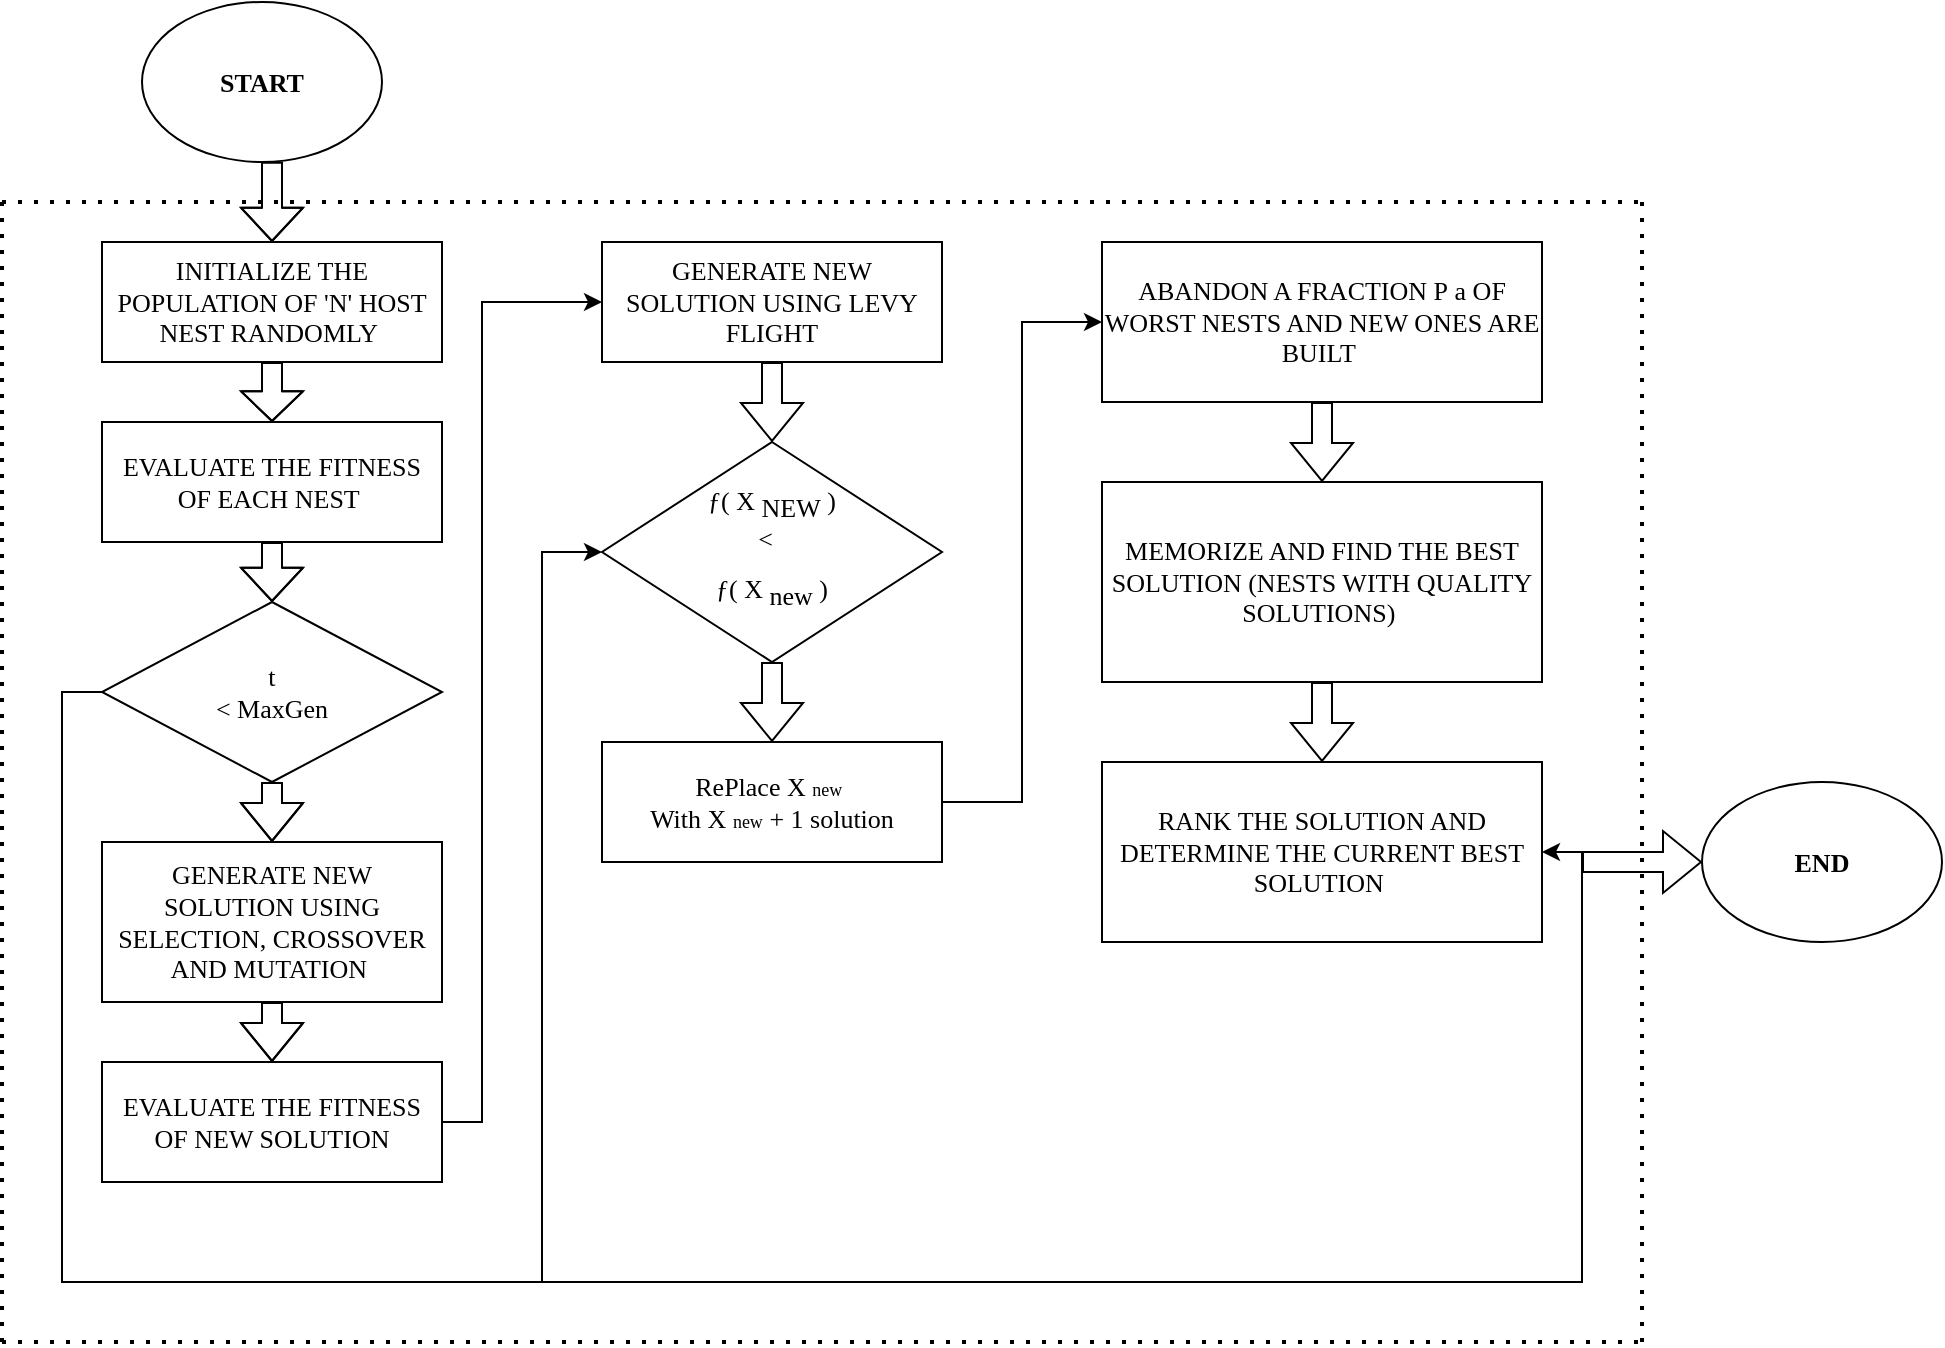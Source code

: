 <mxfile version="20.3.1" type="github">
  <diagram id="C5RBs43oDa-KdzZeNtuy" name="Page-1">
    <mxGraphModel dx="2074" dy="1846" grid="1" gridSize="10" guides="1" tooltips="1" connect="1" arrows="1" fold="1" page="1" pageScale="1" pageWidth="827" pageHeight="1169" math="0" shadow="0">
      <root>
        <mxCell id="WIyWlLk6GJQsqaUBKTNV-0" />
        <mxCell id="WIyWlLk6GJQsqaUBKTNV-1" parent="WIyWlLk6GJQsqaUBKTNV-0" />
        <mxCell id="KCbMlfm2_40u_jcb3s0b-30" value="" style="edgeStyle=orthogonalEdgeStyle;shape=flexArrow;rounded=0;orthogonalLoop=1;jettySize=auto;html=1;strokeWidth=1;fontFamily=Verdana;fontSize=13;width=10;endSize=5.21;" parent="WIyWlLk6GJQsqaUBKTNV-1" source="KCbMlfm2_40u_jcb3s0b-0" target="KCbMlfm2_40u_jcb3s0b-1" edge="1">
          <mxGeometry relative="1" as="geometry">
            <Array as="points">
              <mxPoint x="105" y="50" />
              <mxPoint x="105" y="50" />
            </Array>
          </mxGeometry>
        </mxCell>
        <mxCell id="KCbMlfm2_40u_jcb3s0b-0" value="&lt;b&gt;START&lt;/b&gt;" style="ellipse;whiteSpace=wrap;html=1;fontFamily=Verdana;fontSize=13;" parent="WIyWlLk6GJQsqaUBKTNV-1" vertex="1">
          <mxGeometry x="40" y="-40" width="120" height="80" as="geometry" />
        </mxCell>
        <mxCell id="KCbMlfm2_40u_jcb3s0b-28" value="" style="edgeStyle=orthogonalEdgeStyle;shape=flexArrow;rounded=0;orthogonalLoop=1;jettySize=auto;html=1;fontFamily=Verdana;fontSize=13;strokeWidth=1;width=10;startWidth=20;endSize=4.61;" parent="WIyWlLk6GJQsqaUBKTNV-1" source="KCbMlfm2_40u_jcb3s0b-1" target="KCbMlfm2_40u_jcb3s0b-2" edge="1">
          <mxGeometry relative="1" as="geometry" />
        </mxCell>
        <mxCell id="KCbMlfm2_40u_jcb3s0b-1" value="INITIALIZE THE POPULATION OF &#39;N&#39; HOST NEST RANDOMLY&amp;nbsp;" style="rounded=0;whiteSpace=wrap;html=1;fontFamily=Verdana;fontSize=13;" parent="WIyWlLk6GJQsqaUBKTNV-1" vertex="1">
          <mxGeometry x="20" y="80" width="170" height="60" as="geometry" />
        </mxCell>
        <mxCell id="KCbMlfm2_40u_jcb3s0b-26" value="" style="edgeStyle=orthogonalEdgeStyle;shape=flexArrow;rounded=0;orthogonalLoop=1;jettySize=auto;html=1;fontFamily=Verdana;fontSize=13;strokeWidth=1;width=10;startWidth=20;entryX=0.5;entryY=0;entryDx=0;entryDy=0;endSize=5.21;" parent="WIyWlLk6GJQsqaUBKTNV-1" source="KCbMlfm2_40u_jcb3s0b-2" target="KCbMlfm2_40u_jcb3s0b-4" edge="1">
          <mxGeometry relative="1" as="geometry" />
        </mxCell>
        <mxCell id="KCbMlfm2_40u_jcb3s0b-2" value="EVALUATE THE FITNESS OF EACH NEST&amp;nbsp;&lt;br style=&quot;font-size: 13px;&quot;&gt;" style="rounded=0;whiteSpace=wrap;html=1;fontFamily=Verdana;fontSize=13;" parent="WIyWlLk6GJQsqaUBKTNV-1" vertex="1">
          <mxGeometry x="20" y="170" width="170" height="60" as="geometry" />
        </mxCell>
        <mxCell id="KCbMlfm2_40u_jcb3s0b-17" style="edgeStyle=orthogonalEdgeStyle;rounded=0;orthogonalLoop=1;jettySize=auto;html=1;fontFamily=Verdana;fontSize=13;entryX=1;entryY=0.5;entryDx=0;entryDy=0;verticalAlign=top;" parent="WIyWlLk6GJQsqaUBKTNV-1" source="KCbMlfm2_40u_jcb3s0b-4" target="KCbMlfm2_40u_jcb3s0b-16" edge="1">
          <mxGeometry relative="1" as="geometry">
            <mxPoint x="780" y="560" as="targetPoint" />
            <Array as="points">
              <mxPoint y="305" />
              <mxPoint y="600" />
              <mxPoint x="760" y="600" />
              <mxPoint x="760" y="385" />
            </Array>
          </mxGeometry>
        </mxCell>
        <mxCell id="KCbMlfm2_40u_jcb3s0b-21" value="" style="edgeStyle=orthogonalEdgeStyle;rounded=0;orthogonalLoop=1;jettySize=auto;html=1;fontFamily=Verdana;fontSize=13;shape=flexArrow;strokeWidth=1;width=10;startWidth=20;" parent="WIyWlLk6GJQsqaUBKTNV-1" source="KCbMlfm2_40u_jcb3s0b-4" target="KCbMlfm2_40u_jcb3s0b-5" edge="1">
          <mxGeometry relative="1" as="geometry" />
        </mxCell>
        <mxCell id="KCbMlfm2_40u_jcb3s0b-4" value="t &lt;br style=&quot;font-size: 13px;&quot;&gt;&amp;lt; MaxGen" style="rhombus;whiteSpace=wrap;html=1;fontFamily=Verdana;fontSize=13;" parent="WIyWlLk6GJQsqaUBKTNV-1" vertex="1">
          <mxGeometry x="20" y="260" width="170" height="90" as="geometry" />
        </mxCell>
        <mxCell id="KCbMlfm2_40u_jcb3s0b-22" value="" style="edgeStyle=orthogonalEdgeStyle;rounded=0;orthogonalLoop=1;jettySize=auto;html=1;fontFamily=Verdana;fontSize=13;shape=flexArrow;strokeWidth=1;width=10;startWidth=20;" parent="WIyWlLk6GJQsqaUBKTNV-1" source="KCbMlfm2_40u_jcb3s0b-5" target="KCbMlfm2_40u_jcb3s0b-7" edge="1">
          <mxGeometry relative="1" as="geometry" />
        </mxCell>
        <mxCell id="KCbMlfm2_40u_jcb3s0b-5" value="GENERATE NEW SOLUTION USING SELECTION, CROSSOVER AND MUTATION&amp;nbsp;" style="rounded=0;whiteSpace=wrap;html=1;fontFamily=Verdana;fontSize=13;" parent="WIyWlLk6GJQsqaUBKTNV-1" vertex="1">
          <mxGeometry x="20" y="380" width="170" height="80" as="geometry" />
        </mxCell>
        <mxCell id="KCbMlfm2_40u_jcb3s0b-31" style="edgeStyle=orthogonalEdgeStyle;shape=flexArrow;rounded=0;orthogonalLoop=1;jettySize=auto;html=1;exitX=0.5;exitY=1;exitDx=0;exitDy=0;entryX=0.5;entryY=0;entryDx=0;entryDy=0;strokeWidth=1;fontFamily=Verdana;fontSize=13;" parent="WIyWlLk6GJQsqaUBKTNV-1" source="KCbMlfm2_40u_jcb3s0b-6" target="KCbMlfm2_40u_jcb3s0b-9" edge="1">
          <mxGeometry relative="1" as="geometry" />
        </mxCell>
        <mxCell id="KCbMlfm2_40u_jcb3s0b-6" value="GENERATE NEW SOLUTION USING LEVY FLIGHT" style="rounded=0;whiteSpace=wrap;html=1;fontFamily=Verdana;fontSize=13;" parent="WIyWlLk6GJQsqaUBKTNV-1" vertex="1">
          <mxGeometry x="270" y="80" width="170" height="60" as="geometry" />
        </mxCell>
        <mxCell id="KCbMlfm2_40u_jcb3s0b-25" style="edgeStyle=orthogonalEdgeStyle;rounded=0;orthogonalLoop=1;jettySize=auto;html=1;exitX=1;exitY=0.5;exitDx=0;exitDy=0;entryX=0;entryY=0.5;entryDx=0;entryDy=0;fontFamily=Verdana;fontSize=13;" parent="WIyWlLk6GJQsqaUBKTNV-1" source="KCbMlfm2_40u_jcb3s0b-7" target="KCbMlfm2_40u_jcb3s0b-6" edge="1">
          <mxGeometry relative="1" as="geometry">
            <Array as="points">
              <mxPoint x="210" y="520" />
              <mxPoint x="210" y="110" />
            </Array>
          </mxGeometry>
        </mxCell>
        <mxCell id="KCbMlfm2_40u_jcb3s0b-7" value="EVALUATE THE FITNESS OF NEW SOLUTION" style="rounded=0;whiteSpace=wrap;html=1;fontFamily=Verdana;fontSize=13;" parent="WIyWlLk6GJQsqaUBKTNV-1" vertex="1">
          <mxGeometry x="20" y="490" width="170" height="60" as="geometry" />
        </mxCell>
        <mxCell id="KCbMlfm2_40u_jcb3s0b-32" style="edgeStyle=orthogonalEdgeStyle;shape=flexArrow;rounded=0;orthogonalLoop=1;jettySize=auto;html=1;exitX=0.5;exitY=1;exitDx=0;exitDy=0;entryX=0.5;entryY=0;entryDx=0;entryDy=0;strokeWidth=1;fontFamily=Verdana;fontSize=13;" parent="WIyWlLk6GJQsqaUBKTNV-1" source="KCbMlfm2_40u_jcb3s0b-9" target="KCbMlfm2_40u_jcb3s0b-11" edge="1">
          <mxGeometry relative="1" as="geometry" />
        </mxCell>
        <mxCell id="KCbMlfm2_40u_jcb3s0b-9" value="&lt;p style=&quot;line-height: 0.6; font-size: 13px;&quot;&gt;&lt;font style=&quot;font-size: 13px; background-color: initial;&quot;&gt;&lt;span style=&quot;font-size: 13px;&quot;&gt;ƒ&lt;/span&gt;&lt;/font&gt;&lt;span style=&quot;font-size: 13px; background-color: initial;&quot;&gt;(&amp;nbsp;&lt;/span&gt;&lt;span style=&quot;background-color: initial; font-size: 13px;&quot;&gt;&lt;font style=&quot;font-size: 13px;&quot;&gt;X&lt;/font&gt;&lt;/span&gt;&lt;span style=&quot;font-size: 13px; background-color: initial;&quot;&gt;­&amp;nbsp;&lt;/span&gt;&lt;sub style=&quot;font-size: 13px; background-color: initial;&quot;&gt;&lt;font style=&quot;font-size: 13px;&quot;&gt;NEW&amp;nbsp;&lt;/font&gt;&lt;/sub&gt;&lt;span style=&quot;font-size: 13px; background-color: initial;&quot;&gt;)&lt;br style=&quot;font-size: 13px;&quot;&gt;&amp;nbsp;&lt;/span&gt;&lt;br style=&quot;font-size: 13px;&quot;&gt;&lt;span style=&quot;font-size: 13px; background-color: initial;&quot;&gt;&amp;lt;&amp;nbsp;&amp;nbsp;&lt;/span&gt;&lt;br style=&quot;font-size: 13px;&quot;&gt;&lt;span style=&quot;font-size: 13px;&quot;&gt;&lt;font style=&quot;font-size: 13px;&quot;&gt;&lt;/font&gt;&lt;/span&gt;&lt;/p&gt;&lt;div style=&quot;font-size: 13px;&quot;&gt;&lt;font style=&quot;font-size: 13px;&quot;&gt;&lt;font style=&quot;background-color: initial; font-size: 13px;&quot;&gt;&lt;span style=&quot;font-size: 13px;&quot;&gt;ƒ&lt;/span&gt;&lt;/font&gt;&lt;span style=&quot;background-color: initial; font-size: 13px;&quot;&gt;(&amp;nbsp;&lt;/span&gt;&lt;span style=&quot;background-color: initial; font-size: 13px;&quot;&gt;&lt;font style=&quot;font-size: 13px;&quot;&gt;X&amp;nbsp;&lt;/font&gt;&lt;/span&gt;&lt;sub style=&quot;background-color: initial; font-size: 13px;&quot;&gt;new&amp;nbsp;&lt;/sub&gt;&lt;span style=&quot;background-color: initial; font-size: 13px;&quot;&gt;)&lt;/span&gt;&lt;/font&gt;&lt;/div&gt;&lt;p style=&quot;font-size: 13px;&quot;&gt;&lt;/p&gt;" style="rhombus;whiteSpace=wrap;html=1;align=center;fontFamily=Verdana;fontSize=13;" parent="WIyWlLk6GJQsqaUBKTNV-1" vertex="1">
          <mxGeometry x="270" y="180" width="170" height="110" as="geometry" />
        </mxCell>
        <mxCell id="KCbMlfm2_40u_jcb3s0b-11" value="&lt;font style=&quot;font-size: 13px;&quot;&gt;RePlace &lt;/font&gt;&lt;font style=&quot;font-size: 13px;&quot;&gt;X&amp;nbsp;&lt;/font&gt;&lt;font style=&quot;font-size: 9px;&quot;&gt;new&lt;/font&gt;&lt;font style=&quot;font-size: 13px;&quot;&gt;&amp;nbsp;&lt;br style=&quot;font-size: 13px;&quot;&gt;With &lt;/font&gt;&lt;font style=&quot;font-size: 13px;&quot;&gt;X&lt;/font&gt;&lt;font style=&quot;font-size: 13px;&quot;&gt;&amp;nbsp;&lt;/font&gt;&lt;font style=&quot;font-size: 9px;&quot;&gt;new&lt;/font&gt;&lt;font style=&quot;font-size: 13px;&quot;&gt; + 1 solution&lt;/font&gt;" style="rounded=0;whiteSpace=wrap;html=1;fontSize=13;fontFamily=Verdana;" parent="WIyWlLk6GJQsqaUBKTNV-1" vertex="1">
          <mxGeometry x="270" y="330" width="170" height="60" as="geometry" />
        </mxCell>
        <mxCell id="KCbMlfm2_40u_jcb3s0b-33" style="edgeStyle=orthogonalEdgeStyle;shape=flexArrow;rounded=0;orthogonalLoop=1;jettySize=auto;html=1;exitX=0.5;exitY=1;exitDx=0;exitDy=0;strokeWidth=1;fontFamily=Verdana;fontSize=13;" parent="WIyWlLk6GJQsqaUBKTNV-1" source="KCbMlfm2_40u_jcb3s0b-12" target="KCbMlfm2_40u_jcb3s0b-14" edge="1">
          <mxGeometry relative="1" as="geometry" />
        </mxCell>
        <mxCell id="KCbMlfm2_40u_jcb3s0b-12" value="&lt;font style=&quot;font-size: 13px;&quot;&gt;&lt;font style=&quot;font-size: 13px;&quot;&gt;ABANDON A FRACTION &lt;/font&gt;&lt;font style=&quot;font-size: 13px;&quot;&gt;P&lt;/font&gt;&lt;font style=&quot;font-size: 13px;&quot;&gt;&amp;nbsp;&lt;/font&gt;&lt;font style=&quot;font-size: 13px;&quot;&gt;a&amp;nbsp;OF WORST NESTS AND NEW ONES ARE BUILT&amp;nbsp;&lt;/font&gt;&lt;/font&gt;" style="rounded=0;whiteSpace=wrap;html=1;fontSize=13;fontFamily=Verdana;" parent="WIyWlLk6GJQsqaUBKTNV-1" vertex="1">
          <mxGeometry x="520" y="80" width="220" height="80" as="geometry" />
        </mxCell>
        <mxCell id="KCbMlfm2_40u_jcb3s0b-34" style="edgeStyle=orthogonalEdgeStyle;shape=flexArrow;rounded=0;orthogonalLoop=1;jettySize=auto;html=1;exitX=0.5;exitY=1;exitDx=0;exitDy=0;entryX=0.5;entryY=0;entryDx=0;entryDy=0;strokeWidth=1;fontFamily=Verdana;fontSize=13;" parent="WIyWlLk6GJQsqaUBKTNV-1" source="KCbMlfm2_40u_jcb3s0b-14" target="KCbMlfm2_40u_jcb3s0b-16" edge="1">
          <mxGeometry relative="1" as="geometry" />
        </mxCell>
        <mxCell id="KCbMlfm2_40u_jcb3s0b-14" value="&lt;font style=&quot;font-size: 13px;&quot;&gt;MEMORIZE AND FIND THE BEST SOLUTION (NESTS WITH QUALITY SOLUTIONS)&amp;nbsp;&lt;/font&gt;" style="rounded=0;whiteSpace=wrap;html=1;fontFamily=Verdana;fontSize=9;" parent="WIyWlLk6GJQsqaUBKTNV-1" vertex="1">
          <mxGeometry x="520" y="200" width="220" height="100" as="geometry" />
        </mxCell>
        <mxCell id="KCbMlfm2_40u_jcb3s0b-15" value="&lt;b&gt;END&lt;/b&gt;" style="ellipse;whiteSpace=wrap;html=1;fontFamily=Verdana;fontSize=13;" parent="WIyWlLk6GJQsqaUBKTNV-1" vertex="1">
          <mxGeometry x="820" y="350" width="120" height="80" as="geometry" />
        </mxCell>
        <mxCell id="KCbMlfm2_40u_jcb3s0b-16" value="&lt;font style=&quot;font-size: 13px;&quot;&gt;RANK THE SOLUTION AND DETERMINE THE CURRENT BEST SOLUTION&amp;nbsp;&lt;/font&gt;" style="rounded=0;whiteSpace=wrap;html=1;fontFamily=Verdana;fontSize=13;" parent="WIyWlLk6GJQsqaUBKTNV-1" vertex="1">
          <mxGeometry x="520" y="340" width="220" height="90" as="geometry" />
        </mxCell>
        <mxCell id="KCbMlfm2_40u_jcb3s0b-36" value="" style="endArrow=classic;html=1;rounded=0;strokeWidth=1;fontFamily=Verdana;fontSize=13;entryX=0;entryY=0.5;entryDx=0;entryDy=0;" parent="WIyWlLk6GJQsqaUBKTNV-1" target="KCbMlfm2_40u_jcb3s0b-9" edge="1">
          <mxGeometry width="50" height="50" relative="1" as="geometry">
            <mxPoint x="240" y="600" as="sourcePoint" />
            <mxPoint x="360" y="410" as="targetPoint" />
            <Array as="points">
              <mxPoint x="240" y="235" />
            </Array>
          </mxGeometry>
        </mxCell>
        <mxCell id="KCbMlfm2_40u_jcb3s0b-37" value="" style="endArrow=classic;html=1;rounded=0;strokeWidth=1;fontFamily=Verdana;fontSize=13;entryX=0;entryY=0.5;entryDx=0;entryDy=0;exitX=1;exitY=0.5;exitDx=0;exitDy=0;" parent="WIyWlLk6GJQsqaUBKTNV-1" source="KCbMlfm2_40u_jcb3s0b-11" target="KCbMlfm2_40u_jcb3s0b-12" edge="1">
          <mxGeometry width="50" height="50" relative="1" as="geometry">
            <mxPoint x="480" y="360" as="sourcePoint" />
            <mxPoint x="340" y="330" as="targetPoint" />
            <Array as="points">
              <mxPoint x="480" y="360" />
              <mxPoint x="480" y="280" />
              <mxPoint x="480" y="120" />
            </Array>
          </mxGeometry>
        </mxCell>
        <mxCell id="KCbMlfm2_40u_jcb3s0b-38" value="" style="endArrow=classic;html=1;rounded=0;strokeWidth=1;fontFamily=Verdana;fontSize=13;shape=flexArrow;entryX=0;entryY=0.5;entryDx=0;entryDy=0;" parent="WIyWlLk6GJQsqaUBKTNV-1" target="KCbMlfm2_40u_jcb3s0b-15" edge="1">
          <mxGeometry width="50" height="50" relative="1" as="geometry">
            <mxPoint x="760" y="390" as="sourcePoint" />
            <mxPoint x="810" y="350" as="targetPoint" />
          </mxGeometry>
        </mxCell>
        <mxCell id="T1Q1AzmviBgF8XnQ-kmq-0" value="" style="endArrow=none;dashed=1;html=1;dashPattern=1 3;strokeWidth=2;rounded=0;" edge="1" parent="WIyWlLk6GJQsqaUBKTNV-1">
          <mxGeometry width="50" height="50" relative="1" as="geometry">
            <mxPoint x="-30" y="60" as="sourcePoint" />
            <mxPoint x="790" y="60" as="targetPoint" />
          </mxGeometry>
        </mxCell>
        <mxCell id="T1Q1AzmviBgF8XnQ-kmq-1" value="" style="endArrow=none;dashed=1;html=1;dashPattern=1 3;strokeWidth=2;rounded=0;" edge="1" parent="WIyWlLk6GJQsqaUBKTNV-1">
          <mxGeometry width="50" height="50" relative="1" as="geometry">
            <mxPoint x="-30" y="630" as="sourcePoint" />
            <mxPoint x="-30" y="60" as="targetPoint" />
          </mxGeometry>
        </mxCell>
        <mxCell id="T1Q1AzmviBgF8XnQ-kmq-2" value="" style="endArrow=none;dashed=1;html=1;dashPattern=1 3;strokeWidth=2;rounded=0;" edge="1" parent="WIyWlLk6GJQsqaUBKTNV-1">
          <mxGeometry width="50" height="50" relative="1" as="geometry">
            <mxPoint x="-30" y="630" as="sourcePoint" />
            <mxPoint x="790" y="630" as="targetPoint" />
          </mxGeometry>
        </mxCell>
        <mxCell id="T1Q1AzmviBgF8XnQ-kmq-3" value="" style="endArrow=none;dashed=1;html=1;dashPattern=1 3;strokeWidth=2;rounded=0;" edge="1" parent="WIyWlLk6GJQsqaUBKTNV-1">
          <mxGeometry width="50" height="50" relative="1" as="geometry">
            <mxPoint x="790" y="630" as="sourcePoint" />
            <mxPoint x="790" y="60" as="targetPoint" />
          </mxGeometry>
        </mxCell>
      </root>
    </mxGraphModel>
  </diagram>
</mxfile>
